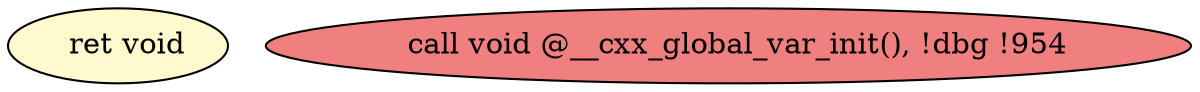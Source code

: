 
digraph G {


node1044 [fillcolor=lemonchiffon,label="  ret void",shape=ellipse,style=filled ]
node1043 [fillcolor=lightcoral,label="  call void @__cxx_global_var_init(), !dbg !954",shape=ellipse,style=filled ]



}
